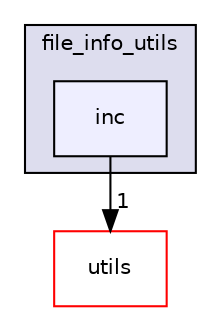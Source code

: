 digraph "src/diagnostics_component/utils/file_info_utils/inc" {
  compound=true
  node [ fontsize="10", fontname="Helvetica"];
  edge [ labelfontsize="10", labelfontname="Helvetica"];
  subgraph clusterdir_bfe26cce97e368d8bc4861cf3a93640b {
    graph [ bgcolor="#ddddee", pencolor="black", label="file_info_utils" fontname="Helvetica", fontsize="10", URL="dir_bfe26cce97e368d8bc4861cf3a93640b.html"]
  dir_ce834063d4d11ed3cf47338e0c473a7c [shape=box, label="inc", style="filled", fillcolor="#eeeeff", pencolor="black", URL="dir_ce834063d4d11ed3cf47338e0c473a7c.html"];
  }
  dir_313caf1132e152dd9b58bea13a4052ca [shape=box label="utils" fillcolor="white" style="filled" color="red" URL="dir_313caf1132e152dd9b58bea13a4052ca.html"];
  dir_ce834063d4d11ed3cf47338e0c473a7c->dir_313caf1132e152dd9b58bea13a4052ca [headlabel="1", labeldistance=1.5 headhref="dir_000067_000154.html"];
}
